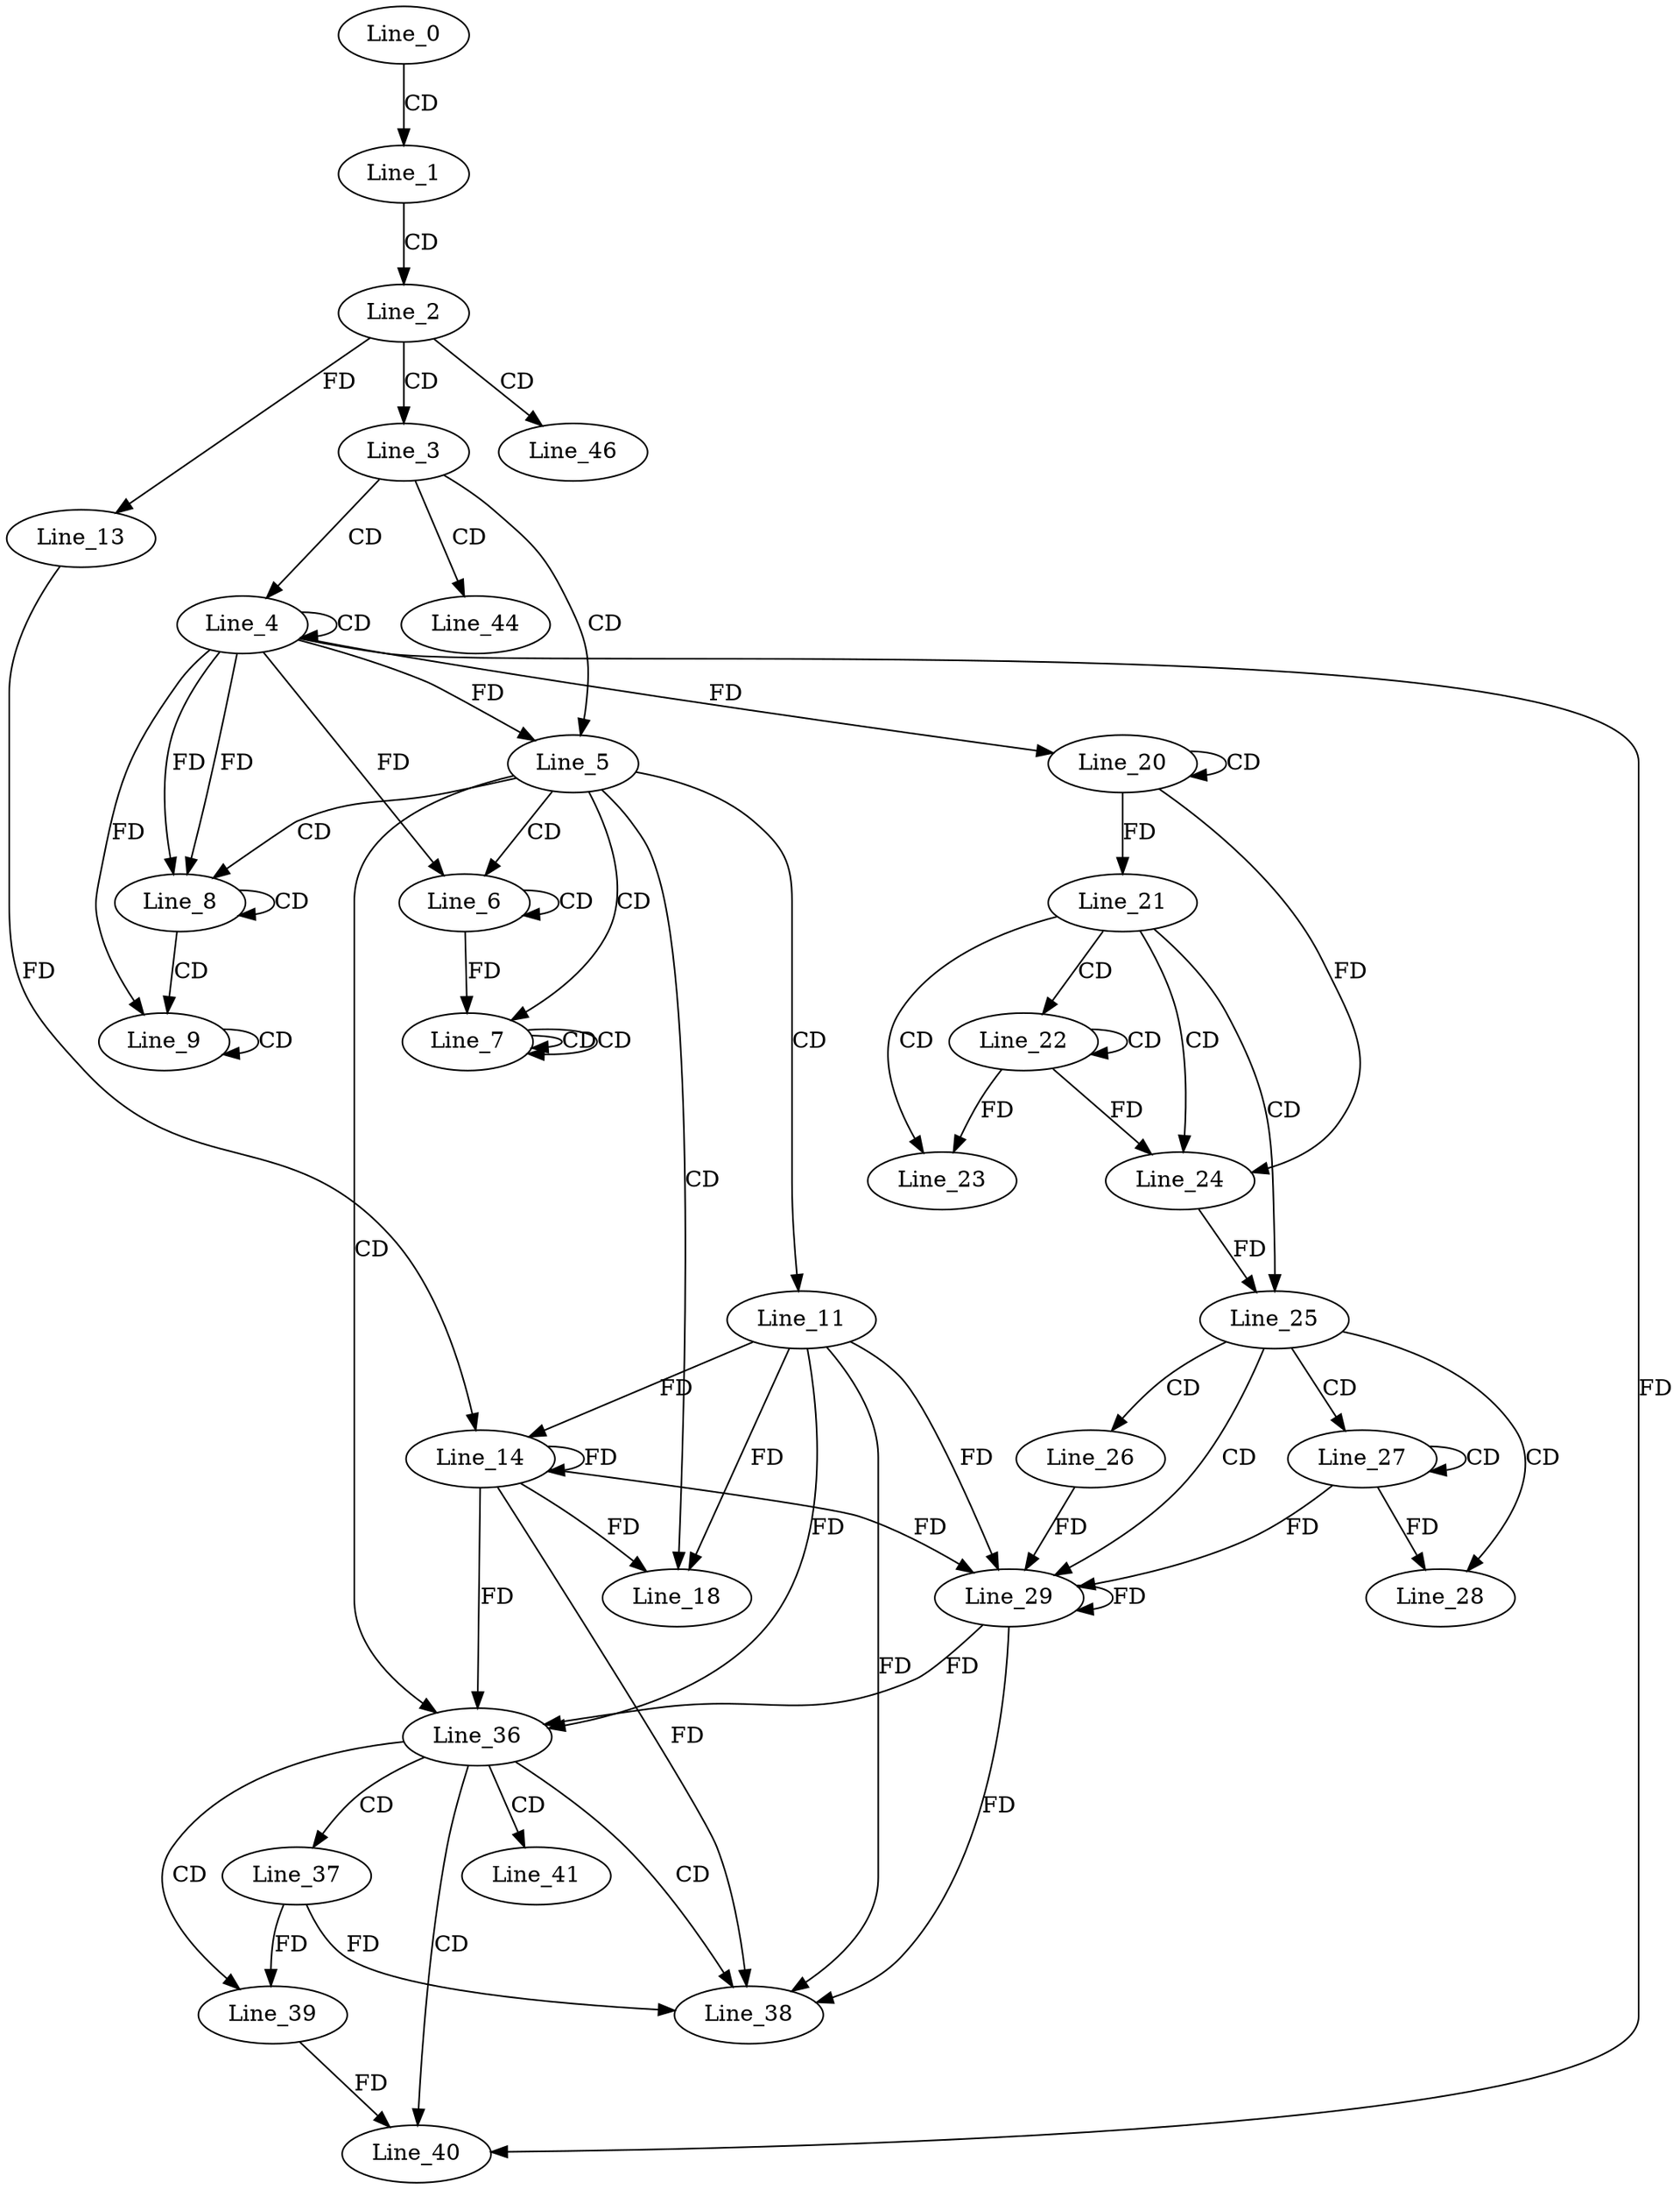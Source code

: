 digraph G {
  Line_0;
  Line_1;
  Line_2;
  Line_3;
  Line_4;
  Line_4;
  Line_5;
  Line_6;
  Line_6;
  Line_7;
  Line_7;
  Line_7;
  Line_7;
  Line_8;
  Line_8;
  Line_9;
  Line_9;
  Line_9;
  Line_11;
  Line_13;
  Line_14;
  Line_14;
  Line_13;
  Line_14;
  Line_18;
  Line_20;
  Line_20;
  Line_21;
  Line_22;
  Line_22;
  Line_23;
  Line_24;
  Line_24;
  Line_25;
  Line_26;
  Line_27;
  Line_27;
  Line_28;
  Line_29;
  Line_29;
  Line_36;
  Line_37;
  Line_38;
  Line_39;
  Line_39;
  Line_40;
  Line_40;
  Line_41;
  Line_44;
  Line_46;
  Line_0 -> Line_1 [ label="CD" ];
  Line_1 -> Line_2 [ label="CD" ];
  Line_2 -> Line_3 [ label="CD" ];
  Line_3 -> Line_4 [ label="CD" ];
  Line_4 -> Line_4 [ label="CD" ];
  Line_3 -> Line_5 [ label="CD" ];
  Line_4 -> Line_5 [ label="FD" ];
  Line_5 -> Line_6 [ label="CD" ];
  Line_6 -> Line_6 [ label="CD" ];
  Line_4 -> Line_6 [ label="FD" ];
  Line_5 -> Line_7 [ label="CD" ];
  Line_7 -> Line_7 [ label="CD" ];
  Line_6 -> Line_7 [ label="FD" ];
  Line_7 -> Line_7 [ label="CD" ];
  Line_5 -> Line_8 [ label="CD" ];
  Line_4 -> Line_8 [ label="FD" ];
  Line_8 -> Line_8 [ label="CD" ];
  Line_4 -> Line_8 [ label="FD" ];
  Line_8 -> Line_9 [ label="CD" ];
  Line_9 -> Line_9 [ label="CD" ];
  Line_4 -> Line_9 [ label="FD" ];
  Line_5 -> Line_11 [ label="CD" ];
  Line_2 -> Line_13 [ label="FD" ];
  Line_11 -> Line_14 [ label="FD" ];
  Line_14 -> Line_14 [ label="FD" ];
  Line_13 -> Line_14 [ label="FD" ];
  Line_5 -> Line_18 [ label="CD" ];
  Line_11 -> Line_18 [ label="FD" ];
  Line_14 -> Line_18 [ label="FD" ];
  Line_20 -> Line_20 [ label="CD" ];
  Line_4 -> Line_20 [ label="FD" ];
  Line_20 -> Line_21 [ label="FD" ];
  Line_21 -> Line_22 [ label="CD" ];
  Line_22 -> Line_22 [ label="CD" ];
  Line_21 -> Line_23 [ label="CD" ];
  Line_22 -> Line_23 [ label="FD" ];
  Line_21 -> Line_24 [ label="CD" ];
  Line_22 -> Line_24 [ label="FD" ];
  Line_20 -> Line_24 [ label="FD" ];
  Line_21 -> Line_25 [ label="CD" ];
  Line_24 -> Line_25 [ label="FD" ];
  Line_25 -> Line_26 [ label="CD" ];
  Line_25 -> Line_27 [ label="CD" ];
  Line_27 -> Line_27 [ label="CD" ];
  Line_25 -> Line_28 [ label="CD" ];
  Line_27 -> Line_28 [ label="FD" ];
  Line_25 -> Line_29 [ label="CD" ];
  Line_11 -> Line_29 [ label="FD" ];
  Line_14 -> Line_29 [ label="FD" ];
  Line_29 -> Line_29 [ label="FD" ];
  Line_27 -> Line_29 [ label="FD" ];
  Line_26 -> Line_29 [ label="FD" ];
  Line_5 -> Line_36 [ label="CD" ];
  Line_11 -> Line_36 [ label="FD" ];
  Line_14 -> Line_36 [ label="FD" ];
  Line_29 -> Line_36 [ label="FD" ];
  Line_36 -> Line_37 [ label="CD" ];
  Line_36 -> Line_38 [ label="CD" ];
  Line_37 -> Line_38 [ label="FD" ];
  Line_11 -> Line_38 [ label="FD" ];
  Line_14 -> Line_38 [ label="FD" ];
  Line_29 -> Line_38 [ label="FD" ];
  Line_36 -> Line_39 [ label="CD" ];
  Line_37 -> Line_39 [ label="FD" ];
  Line_36 -> Line_40 [ label="CD" ];
  Line_4 -> Line_40 [ label="FD" ];
  Line_39 -> Line_40 [ label="FD" ];
  Line_36 -> Line_41 [ label="CD" ];
  Line_3 -> Line_44 [ label="CD" ];
  Line_2 -> Line_46 [ label="CD" ];
}
